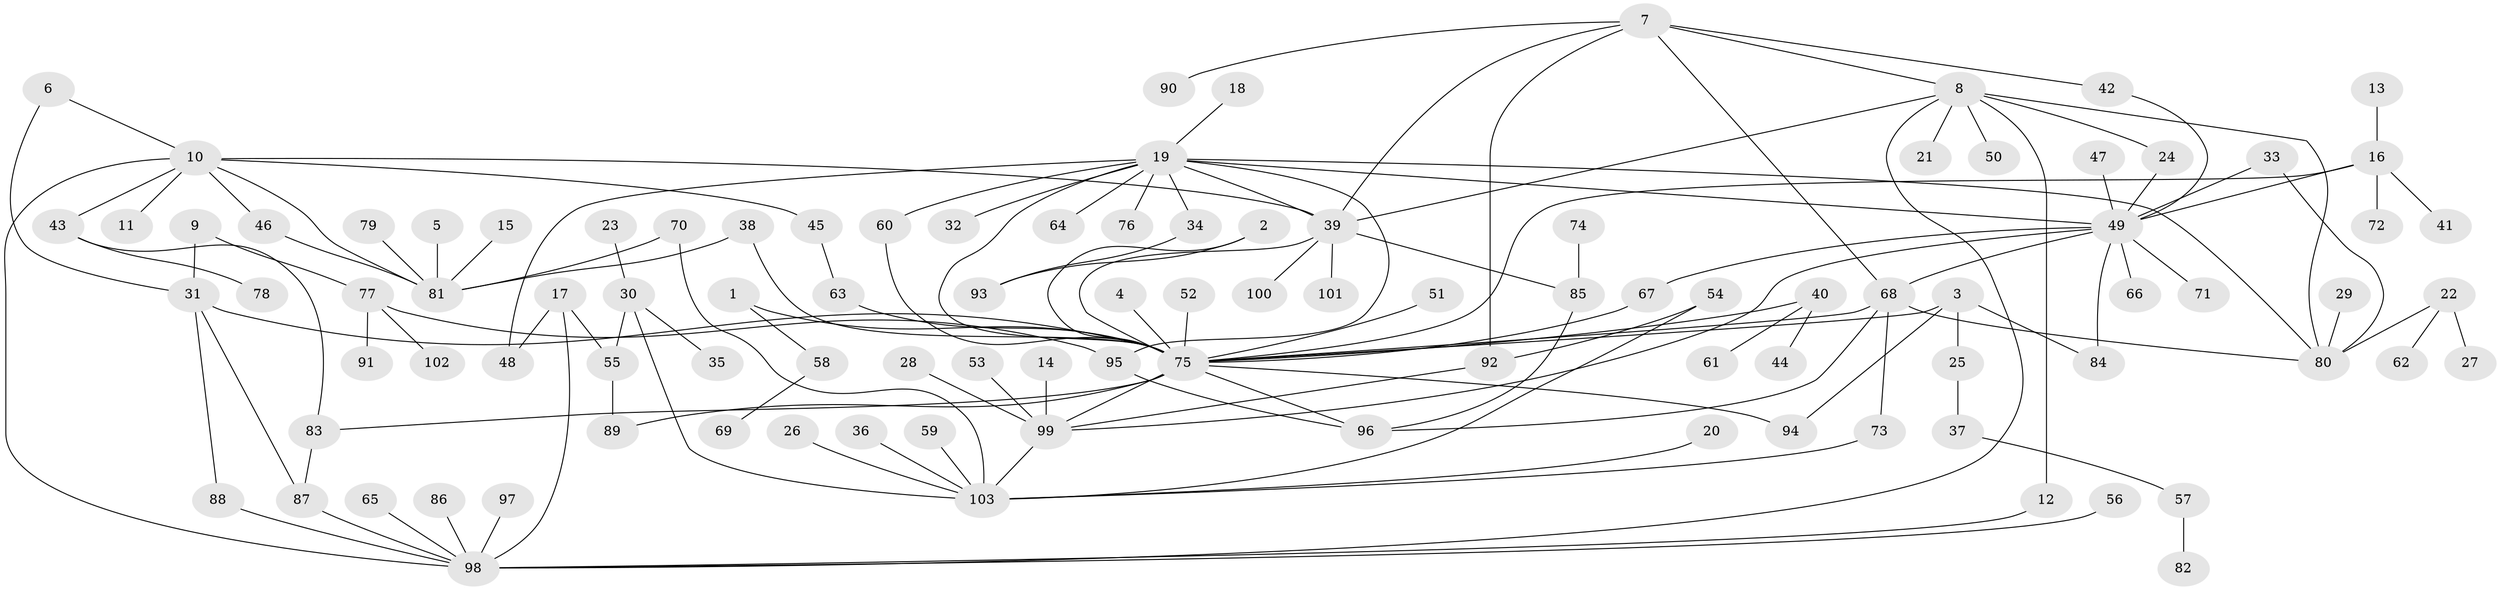 // original degree distribution, {13: 0.006802721088435374, 9: 0.02040816326530612, 22: 0.006802721088435374, 2: 0.2653061224489796, 6: 0.027210884353741496, 5: 0.013605442176870748, 7: 0.013605442176870748, 1: 0.47619047619047616, 14: 0.006802721088435374, 4: 0.027210884353741496, 11: 0.006802721088435374, 8: 0.006802721088435374, 10: 0.006802721088435374, 3: 0.11564625850340136}
// Generated by graph-tools (version 1.1) at 2025/36/03/04/25 23:36:51]
// undirected, 103 vertices, 139 edges
graph export_dot {
  node [color=gray90,style=filled];
  1;
  2;
  3;
  4;
  5;
  6;
  7;
  8;
  9;
  10;
  11;
  12;
  13;
  14;
  15;
  16;
  17;
  18;
  19;
  20;
  21;
  22;
  23;
  24;
  25;
  26;
  27;
  28;
  29;
  30;
  31;
  32;
  33;
  34;
  35;
  36;
  37;
  38;
  39;
  40;
  41;
  42;
  43;
  44;
  45;
  46;
  47;
  48;
  49;
  50;
  51;
  52;
  53;
  54;
  55;
  56;
  57;
  58;
  59;
  60;
  61;
  62;
  63;
  64;
  65;
  66;
  67;
  68;
  69;
  70;
  71;
  72;
  73;
  74;
  75;
  76;
  77;
  78;
  79;
  80;
  81;
  82;
  83;
  84;
  85;
  86;
  87;
  88;
  89;
  90;
  91;
  92;
  93;
  94;
  95;
  96;
  97;
  98;
  99;
  100;
  101;
  102;
  103;
  1 -- 58 [weight=1.0];
  1 -- 75 [weight=1.0];
  2 -- 75 [weight=1.0];
  2 -- 93 [weight=1.0];
  3 -- 25 [weight=1.0];
  3 -- 75 [weight=1.0];
  3 -- 84 [weight=1.0];
  3 -- 94 [weight=1.0];
  4 -- 75 [weight=1.0];
  5 -- 81 [weight=1.0];
  6 -- 10 [weight=1.0];
  6 -- 31 [weight=1.0];
  7 -- 8 [weight=1.0];
  7 -- 39 [weight=1.0];
  7 -- 42 [weight=1.0];
  7 -- 68 [weight=1.0];
  7 -- 90 [weight=1.0];
  7 -- 92 [weight=1.0];
  8 -- 12 [weight=1.0];
  8 -- 21 [weight=1.0];
  8 -- 24 [weight=1.0];
  8 -- 39 [weight=1.0];
  8 -- 50 [weight=1.0];
  8 -- 80 [weight=1.0];
  8 -- 98 [weight=1.0];
  9 -- 31 [weight=1.0];
  9 -- 77 [weight=1.0];
  10 -- 11 [weight=1.0];
  10 -- 39 [weight=1.0];
  10 -- 43 [weight=1.0];
  10 -- 45 [weight=1.0];
  10 -- 46 [weight=1.0];
  10 -- 81 [weight=1.0];
  10 -- 98 [weight=1.0];
  12 -- 98 [weight=1.0];
  13 -- 16 [weight=1.0];
  14 -- 99 [weight=1.0];
  15 -- 81 [weight=1.0];
  16 -- 41 [weight=1.0];
  16 -- 49 [weight=1.0];
  16 -- 72 [weight=1.0];
  16 -- 75 [weight=1.0];
  17 -- 48 [weight=1.0];
  17 -- 55 [weight=1.0];
  17 -- 98 [weight=1.0];
  18 -- 19 [weight=1.0];
  19 -- 32 [weight=1.0];
  19 -- 34 [weight=1.0];
  19 -- 39 [weight=1.0];
  19 -- 48 [weight=1.0];
  19 -- 49 [weight=1.0];
  19 -- 60 [weight=1.0];
  19 -- 64 [weight=1.0];
  19 -- 75 [weight=1.0];
  19 -- 76 [weight=1.0];
  19 -- 80 [weight=1.0];
  19 -- 95 [weight=1.0];
  20 -- 103 [weight=1.0];
  22 -- 27 [weight=1.0];
  22 -- 62 [weight=1.0];
  22 -- 80 [weight=1.0];
  23 -- 30 [weight=1.0];
  24 -- 49 [weight=1.0];
  25 -- 37 [weight=1.0];
  26 -- 103 [weight=1.0];
  28 -- 99 [weight=1.0];
  29 -- 80 [weight=1.0];
  30 -- 35 [weight=1.0];
  30 -- 55 [weight=1.0];
  30 -- 103 [weight=1.0];
  31 -- 75 [weight=1.0];
  31 -- 87 [weight=1.0];
  31 -- 88 [weight=1.0];
  33 -- 49 [weight=1.0];
  33 -- 80 [weight=1.0];
  34 -- 93 [weight=1.0];
  36 -- 103 [weight=1.0];
  37 -- 57 [weight=1.0];
  38 -- 75 [weight=1.0];
  38 -- 81 [weight=1.0];
  39 -- 75 [weight=1.0];
  39 -- 85 [weight=1.0];
  39 -- 100 [weight=1.0];
  39 -- 101 [weight=1.0];
  40 -- 44 [weight=1.0];
  40 -- 61 [weight=1.0];
  40 -- 75 [weight=1.0];
  42 -- 49 [weight=1.0];
  43 -- 78 [weight=1.0];
  43 -- 83 [weight=1.0];
  45 -- 63 [weight=1.0];
  46 -- 81 [weight=1.0];
  47 -- 49 [weight=1.0];
  49 -- 66 [weight=1.0];
  49 -- 67 [weight=1.0];
  49 -- 68 [weight=1.0];
  49 -- 71 [weight=1.0];
  49 -- 84 [weight=1.0];
  49 -- 99 [weight=1.0];
  51 -- 75 [weight=1.0];
  52 -- 75 [weight=1.0];
  53 -- 99 [weight=1.0];
  54 -- 92 [weight=1.0];
  54 -- 103 [weight=1.0];
  55 -- 89 [weight=1.0];
  56 -- 98 [weight=1.0];
  57 -- 82 [weight=1.0];
  58 -- 69 [weight=1.0];
  59 -- 103 [weight=1.0];
  60 -- 75 [weight=1.0];
  63 -- 75 [weight=1.0];
  65 -- 98 [weight=1.0];
  67 -- 75 [weight=1.0];
  68 -- 73 [weight=1.0];
  68 -- 75 [weight=1.0];
  68 -- 80 [weight=1.0];
  68 -- 96 [weight=1.0];
  70 -- 81 [weight=1.0];
  70 -- 103 [weight=1.0];
  73 -- 103 [weight=1.0];
  74 -- 85 [weight=1.0];
  75 -- 83 [weight=1.0];
  75 -- 89 [weight=1.0];
  75 -- 94 [weight=1.0];
  75 -- 96 [weight=1.0];
  75 -- 99 [weight=1.0];
  77 -- 91 [weight=1.0];
  77 -- 95 [weight=1.0];
  77 -- 102 [weight=1.0];
  79 -- 81 [weight=1.0];
  83 -- 87 [weight=1.0];
  85 -- 96 [weight=1.0];
  86 -- 98 [weight=1.0];
  87 -- 98 [weight=1.0];
  88 -- 98 [weight=1.0];
  92 -- 99 [weight=1.0];
  95 -- 96 [weight=1.0];
  97 -- 98 [weight=1.0];
  99 -- 103 [weight=1.0];
}
